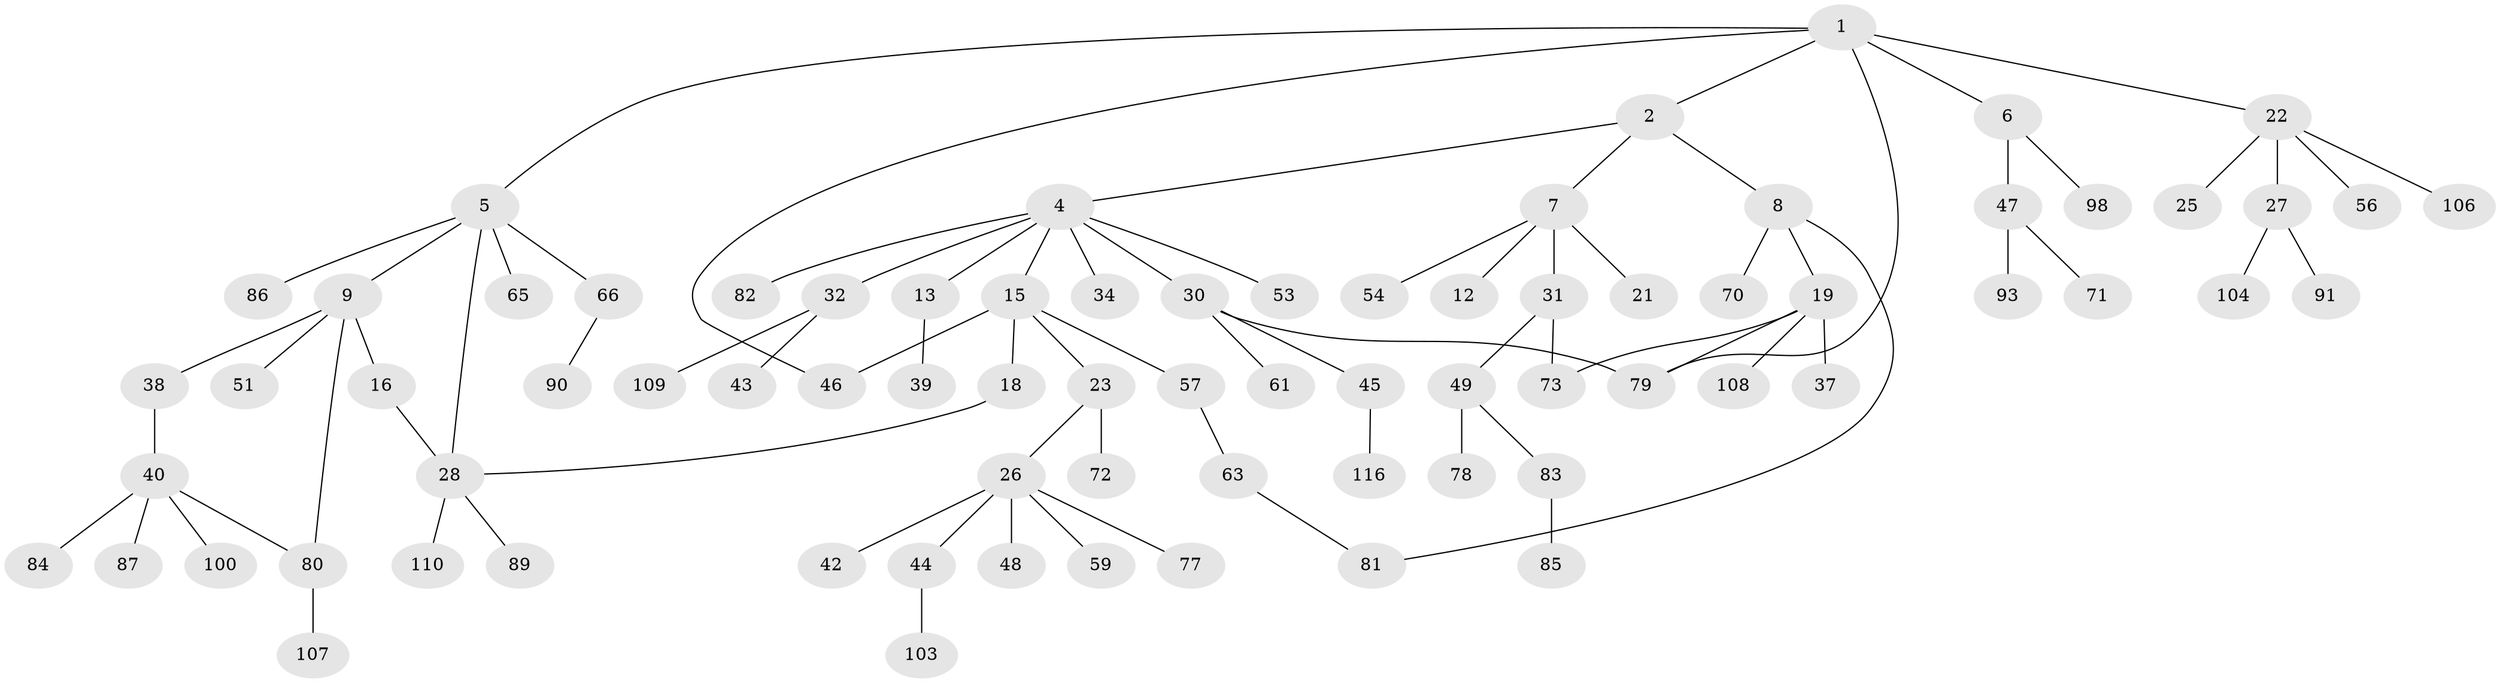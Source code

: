 // Generated by graph-tools (version 1.1) at 2025/51/02/27/25 19:51:37]
// undirected, 76 vertices, 83 edges
graph export_dot {
graph [start="1"]
  node [color=gray90,style=filled];
  1 [super="+3"];
  2 [super="+11"];
  4 [super="+17"];
  5 [super="+60"];
  6 [super="+58"];
  7 [super="+10"];
  8 [super="+52"];
  9 [super="+102"];
  12 [super="+105"];
  13 [super="+14"];
  15;
  16 [super="+35"];
  18 [super="+94"];
  19 [super="+20"];
  21;
  22 [super="+36"];
  23 [super="+24"];
  25 [super="+41"];
  26 [super="+33"];
  27 [super="+29"];
  28 [super="+115"];
  30 [super="+55"];
  31 [super="+75"];
  32 [super="+92"];
  34;
  37;
  38;
  39;
  40 [super="+62"];
  42;
  43 [super="+76"];
  44;
  45 [super="+64"];
  46;
  47 [super="+50"];
  48;
  49 [super="+69"];
  51 [super="+68"];
  53;
  54;
  56 [super="+112"];
  57 [super="+114"];
  59 [super="+97"];
  61;
  63 [super="+67"];
  65;
  66 [super="+96"];
  70;
  71 [super="+88"];
  72 [super="+74"];
  73;
  77;
  78;
  79 [super="+95"];
  80;
  81 [super="+113"];
  82 [super="+99"];
  83;
  84 [super="+101"];
  85;
  86;
  87;
  89 [super="+111"];
  90;
  91;
  93;
  98;
  100;
  103;
  104;
  106;
  107;
  108;
  109;
  110;
  116;
  1 -- 2;
  1 -- 6;
  1 -- 5;
  1 -- 22;
  1 -- 46;
  1 -- 79;
  2 -- 4;
  2 -- 7;
  2 -- 8;
  4 -- 13;
  4 -- 15;
  4 -- 30;
  4 -- 34;
  4 -- 53;
  4 -- 32;
  4 -- 82;
  5 -- 9;
  5 -- 28;
  5 -- 86;
  5 -- 65;
  5 -- 66;
  6 -- 47;
  6 -- 98;
  7 -- 21;
  7 -- 54;
  7 -- 12;
  7 -- 31;
  8 -- 19;
  8 -- 81;
  8 -- 70;
  9 -- 16;
  9 -- 38;
  9 -- 51;
  9 -- 80;
  13 -- 39;
  15 -- 18;
  15 -- 23;
  15 -- 46;
  15 -- 57;
  16 -- 28;
  18 -- 28;
  19 -- 37;
  19 -- 73;
  19 -- 108;
  19 -- 79;
  22 -- 25;
  22 -- 27;
  22 -- 56;
  22 -- 106;
  23 -- 26;
  23 -- 72;
  26 -- 42;
  26 -- 44;
  26 -- 48;
  26 -- 59;
  26 -- 77;
  27 -- 91;
  27 -- 104;
  28 -- 89;
  28 -- 110;
  30 -- 45;
  30 -- 61;
  30 -- 79;
  31 -- 49;
  31 -- 73;
  32 -- 43;
  32 -- 109;
  38 -- 40;
  40 -- 100;
  40 -- 80;
  40 -- 84;
  40 -- 87;
  44 -- 103;
  45 -- 116;
  47 -- 93;
  47 -- 71;
  49 -- 78;
  49 -- 83;
  57 -- 63;
  63 -- 81;
  66 -- 90;
  80 -- 107;
  83 -- 85;
}
